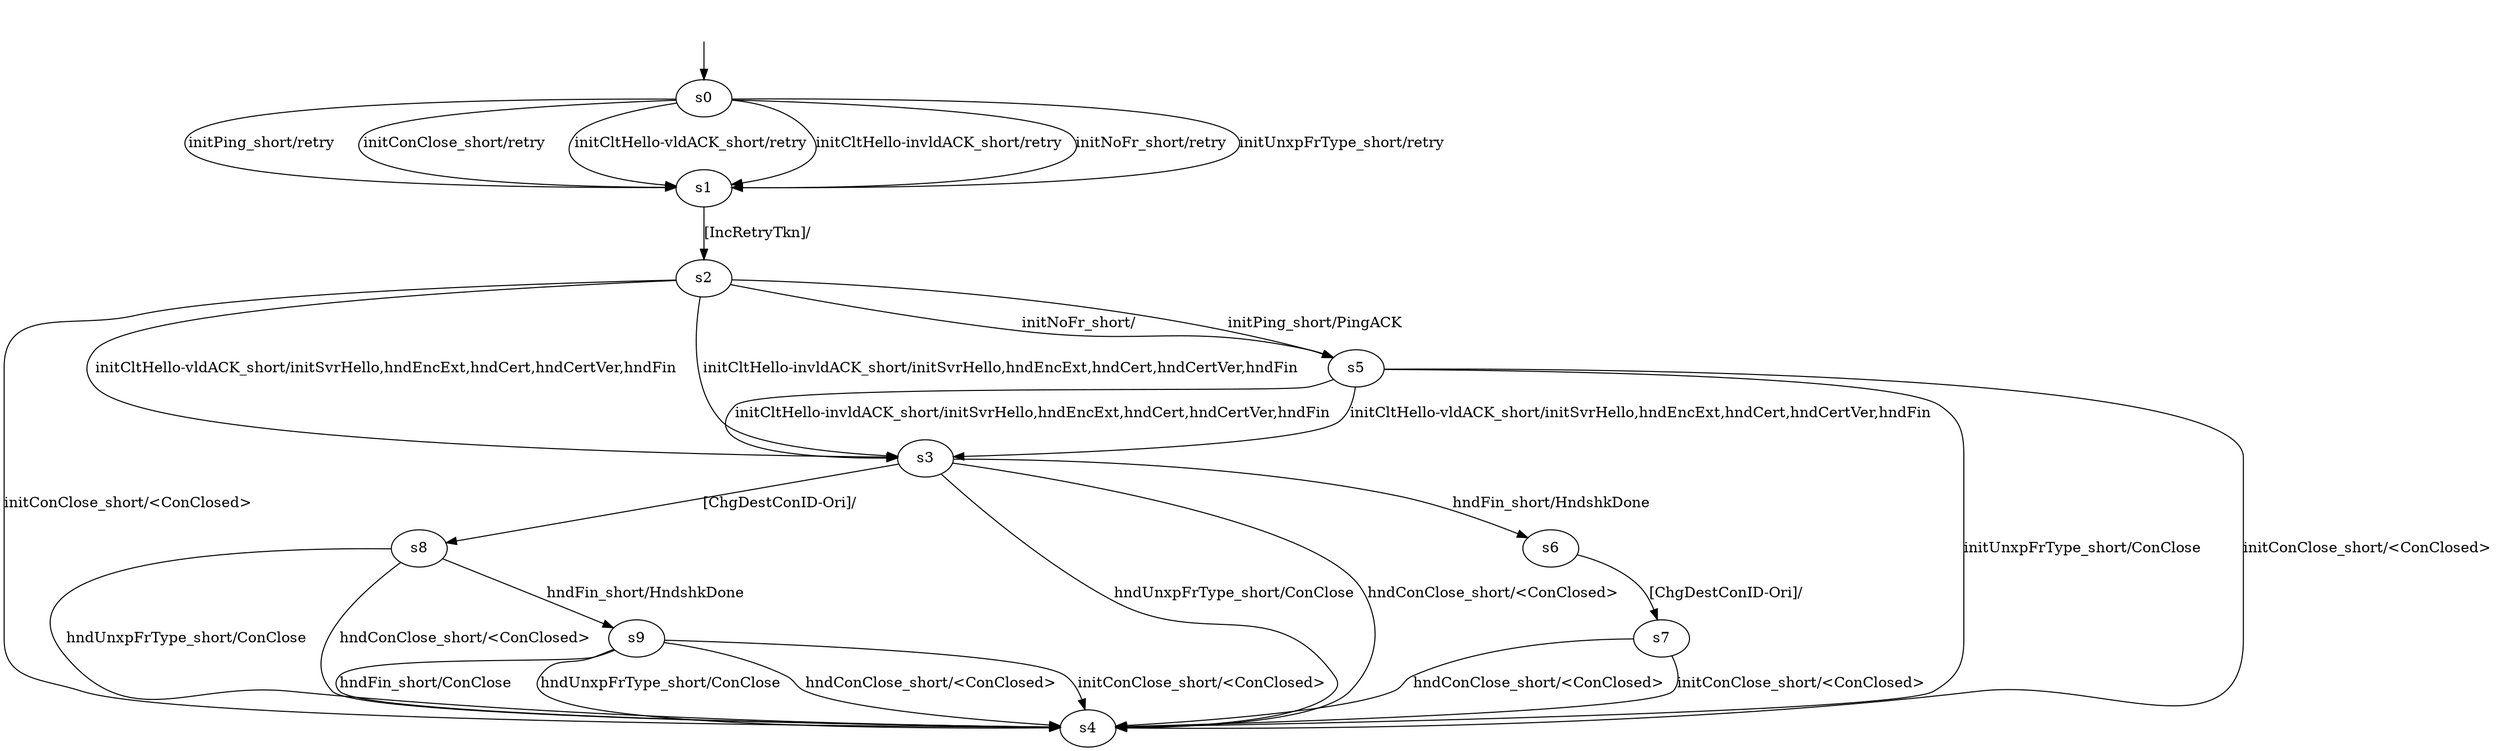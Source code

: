 digraph "../results/quiche4jModels/quiche4j-BWR-sCS-0/learnedModel" {
s0 [label=s0];
s1 [label=s1];
s2 [label=s2];
s3 [label=s3];
s4 [label=s4];
s5 [label=s5];
s6 [label=s6];
s7 [label=s7];
s8 [label=s8];
s9 [label=s9];
s0 -> s1  [label="initPing_short/retry "];
s0 -> s1  [label="initConClose_short/retry "];
s0 -> s1  [label="initCltHello-vldACK_short/retry "];
s0 -> s1  [label="initCltHello-invldACK_short/retry "];
s0 -> s1  [label="initNoFr_short/retry "];
s0 -> s1  [label="initUnxpFrType_short/retry "];
s1 -> s2  [label="[IncRetryTkn]/ "];
s2 -> s5  [label="initPing_short/PingACK "];
s2 -> s4  [label="initConClose_short/<ConClosed> "];
s2 -> s3  [label="initCltHello-vldACK_short/initSvrHello,hndEncExt,hndCert,hndCertVer,hndFin "];
s2 -> s3  [label="initCltHello-invldACK_short/initSvrHello,hndEncExt,hndCert,hndCertVer,hndFin "];
s2 -> s5  [label="initNoFr_short/ "];
s3 -> s6  [label="hndFin_short/HndshkDone "];
s3 -> s4  [label="hndUnxpFrType_short/ConClose "];
s3 -> s4  [label="hndConClose_short/<ConClosed> "];
s3 -> s8  [label="[ChgDestConID-Ori]/ "];
s5 -> s4  [label="initConClose_short/<ConClosed> "];
s5 -> s3  [label="initCltHello-vldACK_short/initSvrHello,hndEncExt,hndCert,hndCertVer,hndFin "];
s5 -> s3  [label="initCltHello-invldACK_short/initSvrHello,hndEncExt,hndCert,hndCertVer,hndFin "];
s5 -> s4  [label="initUnxpFrType_short/ConClose "];
s6 -> s7  [label="[ChgDestConID-Ori]/ "];
s7 -> s4  [label="initConClose_short/<ConClosed> "];
s7 -> s4  [label="hndConClose_short/<ConClosed> "];
s8 -> s9  [label="hndFin_short/HndshkDone "];
s8 -> s4  [label="hndUnxpFrType_short/ConClose "];
s8 -> s4  [label="hndConClose_short/<ConClosed> "];
s9 -> s4  [label="initConClose_short/<ConClosed> "];
s9 -> s4  [label="hndFin_short/ConClose "];
s9 -> s4  [label="hndUnxpFrType_short/ConClose "];
s9 -> s4  [label="hndConClose_short/<ConClosed> "];
__start0 [label="", shape=none];
__start0 -> s0  [label=""];
}
